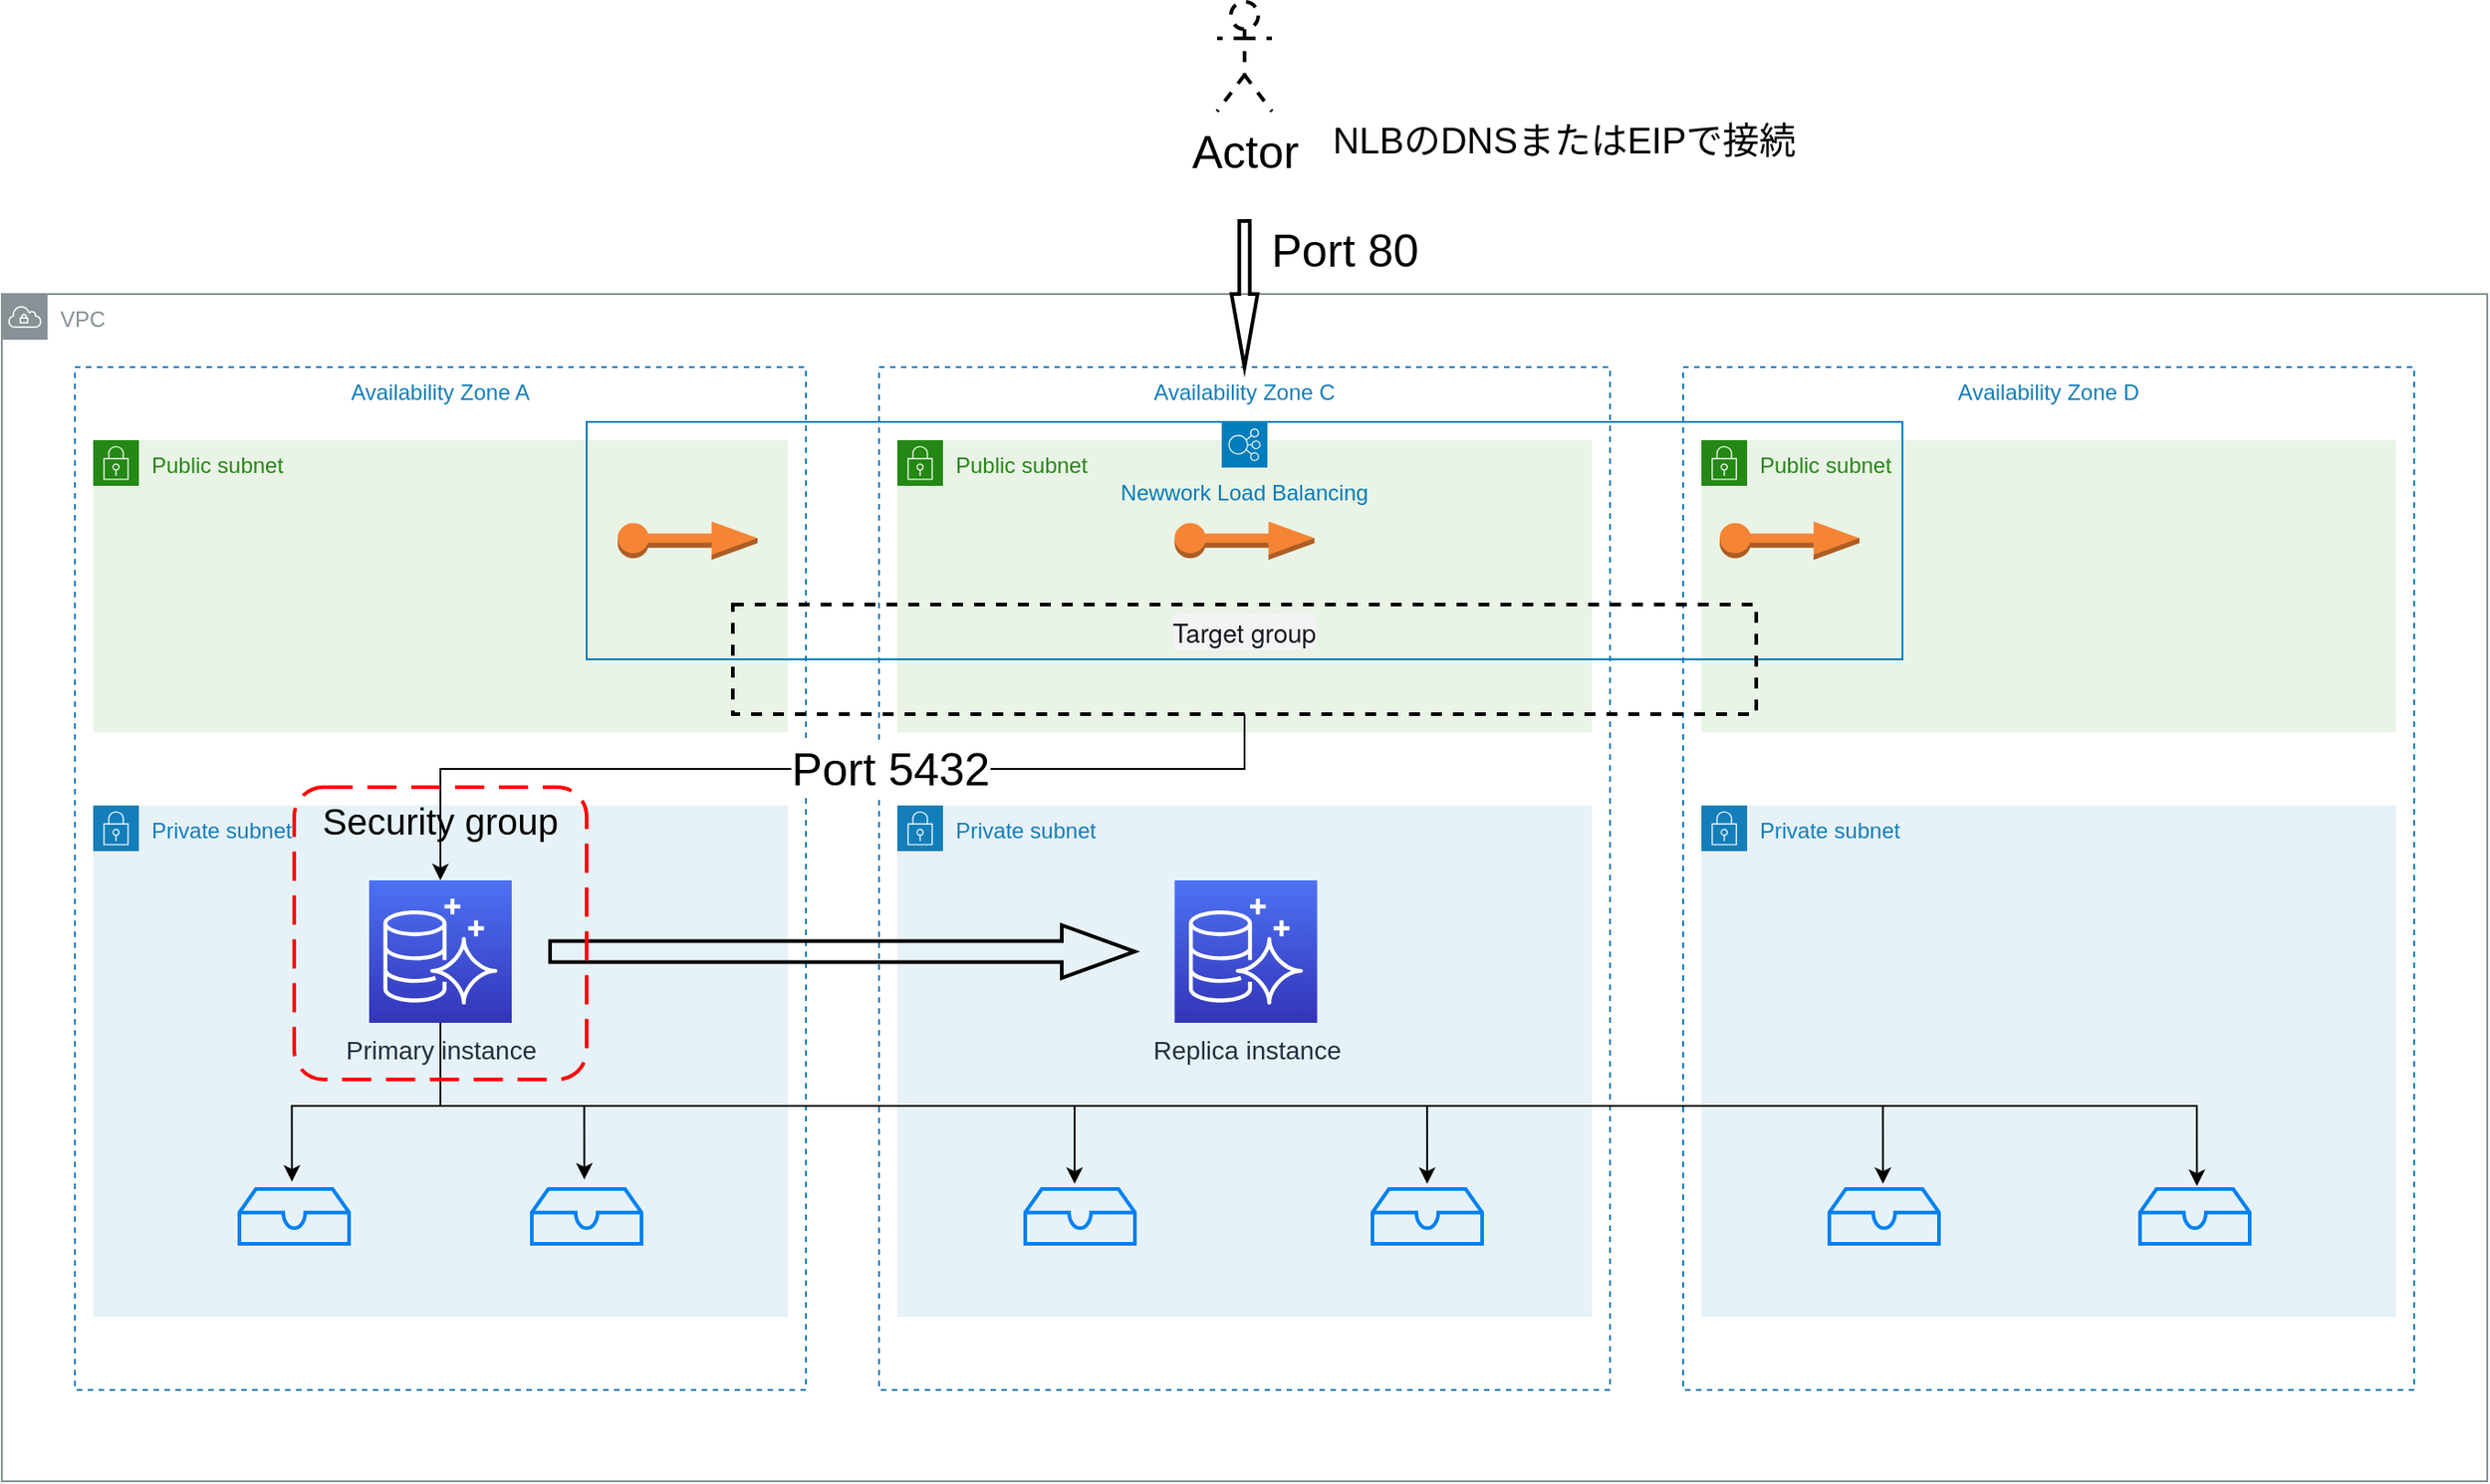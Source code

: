 <mxfile version="15.4.0" type="device"><diagram id="b1j3Dr_bXf1Yh5L2F369" name="ページ1"><mxGraphModel dx="1673" dy="2183" grid="1" gridSize="10" guides="1" tooltips="1" connect="1" arrows="1" fold="1" page="1" pageScale="1" pageWidth="827" pageHeight="1169" math="0" shadow="0"><root><mxCell id="0"/><mxCell id="1" parent="0"/><mxCell id="1X7SoYQiRoTYEgFIuz64-5" value="Public subnet" style="points=[[0,0],[0.25,0],[0.5,0],[0.75,0],[1,0],[1,0.25],[1,0.5],[1,0.75],[1,1],[0.75,1],[0.5,1],[0.25,1],[0,1],[0,0.75],[0,0.5],[0,0.25]];outlineConnect=0;gradientColor=none;html=1;whiteSpace=wrap;fontSize=12;fontStyle=0;shape=mxgraph.aws4.group;grIcon=mxgraph.aws4.group_security_group;grStroke=0;strokeColor=#248814;fillColor=#E9F3E6;verticalAlign=top;align=left;spacingLeft=30;fontColor=#248814;dashed=0;" vertex="1" parent="1"><mxGeometry x="50" y="120" width="380" height="160" as="geometry"/></mxCell><mxCell id="1X7SoYQiRoTYEgFIuz64-6" value="Public subnet" style="points=[[0,0],[0.25,0],[0.5,0],[0.75,0],[1,0],[1,0.25],[1,0.5],[1,0.75],[1,1],[0.75,1],[0.5,1],[0.25,1],[0,1],[0,0.75],[0,0.5],[0,0.25]];outlineConnect=0;gradientColor=none;html=1;whiteSpace=wrap;fontSize=12;fontStyle=0;shape=mxgraph.aws4.group;grIcon=mxgraph.aws4.group_security_group;grStroke=0;strokeColor=#248814;fillColor=#E9F3E6;verticalAlign=top;align=left;spacingLeft=30;fontColor=#248814;dashed=0;" vertex="1" parent="1"><mxGeometry x="490" y="120" width="380" height="160" as="geometry"/></mxCell><mxCell id="1X7SoYQiRoTYEgFIuz64-7" value="Public subnet" style="points=[[0,0],[0.25,0],[0.5,0],[0.75,0],[1,0],[1,0.25],[1,0.5],[1,0.75],[1,1],[0.75,1],[0.5,1],[0.25,1],[0,1],[0,0.75],[0,0.5],[0,0.25]];outlineConnect=0;gradientColor=none;html=1;whiteSpace=wrap;fontSize=12;fontStyle=0;shape=mxgraph.aws4.group;grIcon=mxgraph.aws4.group_security_group;grStroke=0;strokeColor=#248814;fillColor=#E9F3E6;verticalAlign=top;align=left;spacingLeft=30;fontColor=#248814;dashed=0;" vertex="1" parent="1"><mxGeometry x="930" y="120" width="380" height="160" as="geometry"/></mxCell><mxCell id="1X7SoYQiRoTYEgFIuz64-1" value="VPC" style="sketch=0;outlineConnect=0;gradientColor=none;html=1;whiteSpace=wrap;fontSize=12;fontStyle=0;shape=mxgraph.aws4.group;grIcon=mxgraph.aws4.group_vpc;strokeColor=#879196;fillColor=none;verticalAlign=top;align=left;spacingLeft=30;fontColor=#879196;dashed=0;" vertex="1" parent="1"><mxGeometry y="40" width="1360" height="650" as="geometry"/></mxCell><mxCell id="1X7SoYQiRoTYEgFIuz64-16" value="Newwork Load Balancing" style="sketch=0;outlineConnect=0;gradientColor=none;html=1;whiteSpace=wrap;fontSize=12;fontStyle=0;shape=mxgraph.aws4.groupCenter;grIcon=mxgraph.aws4.group_elastic_load_balancing;grStroke=1;strokeColor=#007DBC;fillColor=none;verticalAlign=top;align=center;fontColor=#007DBC;dashed=0;spacingTop=25;" vertex="1" parent="1"><mxGeometry x="320" y="110" width="720" height="130" as="geometry"/></mxCell><mxCell id="1X7SoYQiRoTYEgFIuz64-2" value="Availability Zone A" style="fillColor=none;strokeColor=#147EBA;dashed=1;verticalAlign=top;fontStyle=0;fontColor=#147EBA;" vertex="1" parent="1"><mxGeometry x="40" y="80" width="400" height="560" as="geometry"/></mxCell><mxCell id="1X7SoYQiRoTYEgFIuz64-3" value="Availability Zone C" style="fillColor=none;strokeColor=#147EBA;dashed=1;verticalAlign=top;fontStyle=0;fontColor=#147EBA;" vertex="1" parent="1"><mxGeometry x="480" y="80" width="400" height="560" as="geometry"/></mxCell><mxCell id="1X7SoYQiRoTYEgFIuz64-4" value="Availability Zone D" style="fillColor=none;strokeColor=#147EBA;dashed=1;verticalAlign=top;fontStyle=0;fontColor=#147EBA;" vertex="1" parent="1"><mxGeometry x="920" y="80" width="400" height="560" as="geometry"/></mxCell><mxCell id="1X7SoYQiRoTYEgFIuz64-8" value="Private subnet" style="points=[[0,0],[0.25,0],[0.5,0],[0.75,0],[1,0],[1,0.25],[1,0.5],[1,0.75],[1,1],[0.75,1],[0.5,1],[0.25,1],[0,1],[0,0.75],[0,0.5],[0,0.25]];outlineConnect=0;gradientColor=none;html=1;whiteSpace=wrap;fontSize=12;fontStyle=0;shape=mxgraph.aws4.group;grIcon=mxgraph.aws4.group_security_group;grStroke=0;strokeColor=#147EBA;fillColor=#E6F2F8;verticalAlign=top;align=left;spacingLeft=30;fontColor=#147EBA;dashed=0;" vertex="1" parent="1"><mxGeometry x="50" y="320" width="380" height="280" as="geometry"/></mxCell><mxCell id="1X7SoYQiRoTYEgFIuz64-9" value="Private subnet" style="points=[[0,0],[0.25,0],[0.5,0],[0.75,0],[1,0],[1,0.25],[1,0.5],[1,0.75],[1,1],[0.75,1],[0.5,1],[0.25,1],[0,1],[0,0.75],[0,0.5],[0,0.25]];outlineConnect=0;gradientColor=none;html=1;whiteSpace=wrap;fontSize=12;fontStyle=0;shape=mxgraph.aws4.group;grIcon=mxgraph.aws4.group_security_group;grStroke=0;strokeColor=#147EBA;fillColor=#E6F2F8;verticalAlign=top;align=left;spacingLeft=30;fontColor=#147EBA;dashed=0;" vertex="1" parent="1"><mxGeometry x="490" y="320" width="380" height="280" as="geometry"/></mxCell><mxCell id="1X7SoYQiRoTYEgFIuz64-10" value="Private subnet" style="points=[[0,0],[0.25,0],[0.5,0],[0.75,0],[1,0],[1,0.25],[1,0.5],[1,0.75],[1,1],[0.75,1],[0.5,1],[0.25,1],[0,1],[0,0.75],[0,0.5],[0,0.25]];outlineConnect=0;gradientColor=none;html=1;whiteSpace=wrap;fontSize=12;fontStyle=0;shape=mxgraph.aws4.group;grIcon=mxgraph.aws4.group_security_group;grStroke=0;strokeColor=#147EBA;fillColor=#E6F2F8;verticalAlign=top;align=left;spacingLeft=30;fontColor=#147EBA;dashed=0;" vertex="1" parent="1"><mxGeometry x="930" y="320" width="380" height="280" as="geometry"/></mxCell><mxCell id="1X7SoYQiRoTYEgFIuz64-11" value="" style="outlineConnect=0;dashed=0;verticalLabelPosition=bottom;verticalAlign=top;align=center;html=1;shape=mxgraph.aws3.elastic_ip;fillColor=#F58534;gradientColor=none;" vertex="1" parent="1"><mxGeometry x="337" y="164.5" width="76.5" height="21" as="geometry"/></mxCell><mxCell id="1X7SoYQiRoTYEgFIuz64-12" value="" style="outlineConnect=0;dashed=0;verticalLabelPosition=bottom;verticalAlign=top;align=center;html=1;shape=mxgraph.aws3.elastic_ip;fillColor=#F58534;gradientColor=none;" vertex="1" parent="1"><mxGeometry x="641.75" y="164.5" width="76.5" height="21" as="geometry"/></mxCell><mxCell id="1X7SoYQiRoTYEgFIuz64-13" value="" style="outlineConnect=0;dashed=0;verticalLabelPosition=bottom;verticalAlign=top;align=center;html=1;shape=mxgraph.aws3.elastic_ip;fillColor=#F58534;gradientColor=none;" vertex="1" parent="1"><mxGeometry x="940" y="164.5" width="76.5" height="21" as="geometry"/></mxCell><mxCell id="1X7SoYQiRoTYEgFIuz64-30" style="edgeStyle=orthogonalEdgeStyle;rounded=0;orthogonalLoop=1;jettySize=auto;html=1;exitX=0.5;exitY=1;exitDx=0;exitDy=0;exitPerimeter=0;entryX=0.479;entryY=-0.133;entryDx=0;entryDy=0;entryPerimeter=0;fontSize=14;" edge="1" parent="1" source="1X7SoYQiRoTYEgFIuz64-15" target="1X7SoYQiRoTYEgFIuz64-22"><mxGeometry relative="1" as="geometry"/></mxCell><mxCell id="1X7SoYQiRoTYEgFIuz64-31" style="edgeStyle=orthogonalEdgeStyle;rounded=0;orthogonalLoop=1;jettySize=auto;html=1;exitX=0.5;exitY=1;exitDx=0;exitDy=0;exitPerimeter=0;entryX=0.479;entryY=-0.173;entryDx=0;entryDy=0;entryPerimeter=0;fontSize=14;" edge="1" parent="1" source="1X7SoYQiRoTYEgFIuz64-15" target="1X7SoYQiRoTYEgFIuz64-23"><mxGeometry relative="1" as="geometry"/></mxCell><mxCell id="1X7SoYQiRoTYEgFIuz64-32" style="edgeStyle=orthogonalEdgeStyle;rounded=0;orthogonalLoop=1;jettySize=auto;html=1;exitX=0.5;exitY=1;exitDx=0;exitDy=0;exitPerimeter=0;entryX=0.45;entryY=-0.094;entryDx=0;entryDy=0;entryPerimeter=0;fontSize=14;" edge="1" parent="1" source="1X7SoYQiRoTYEgFIuz64-15" target="1X7SoYQiRoTYEgFIuz64-24"><mxGeometry relative="1" as="geometry"/></mxCell><mxCell id="1X7SoYQiRoTYEgFIuz64-33" style="edgeStyle=orthogonalEdgeStyle;rounded=0;orthogonalLoop=1;jettySize=auto;html=1;exitX=0.5;exitY=1;exitDx=0;exitDy=0;exitPerimeter=0;entryX=0.499;entryY=-0.094;entryDx=0;entryDy=0;entryPerimeter=0;fontSize=14;" edge="1" parent="1" source="1X7SoYQiRoTYEgFIuz64-15" target="1X7SoYQiRoTYEgFIuz64-25"><mxGeometry relative="1" as="geometry"/></mxCell><mxCell id="1X7SoYQiRoTYEgFIuz64-34" style="edgeStyle=orthogonalEdgeStyle;rounded=0;orthogonalLoop=1;jettySize=auto;html=1;exitX=0.5;exitY=1;exitDx=0;exitDy=0;exitPerimeter=0;entryX=0.489;entryY=-0.094;entryDx=0;entryDy=0;entryPerimeter=0;fontSize=14;" edge="1" parent="1" source="1X7SoYQiRoTYEgFIuz64-15" target="1X7SoYQiRoTYEgFIuz64-26"><mxGeometry relative="1" as="geometry"/></mxCell><mxCell id="1X7SoYQiRoTYEgFIuz64-35" style="edgeStyle=orthogonalEdgeStyle;rounded=0;orthogonalLoop=1;jettySize=auto;html=1;exitX=0.5;exitY=1;exitDx=0;exitDy=0;exitPerimeter=0;entryX=0.519;entryY=-0.055;entryDx=0;entryDy=0;entryPerimeter=0;fontSize=14;" edge="1" parent="1" source="1X7SoYQiRoTYEgFIuz64-15" target="1X7SoYQiRoTYEgFIuz64-27"><mxGeometry relative="1" as="geometry"/></mxCell><mxCell id="1X7SoYQiRoTYEgFIuz64-15" value="Primary instance" style="sketch=0;points=[[0,0,0],[0.25,0,0],[0.5,0,0],[0.75,0,0],[1,0,0],[0,1,0],[0.25,1,0],[0.5,1,0],[0.75,1,0],[1,1,0],[0,0.25,0],[0,0.5,0],[0,0.75,0],[1,0.25,0],[1,0.5,0],[1,0.75,0]];outlineConnect=0;fontColor=#232F3E;gradientColor=#4D72F3;gradientDirection=north;fillColor=#3334B9;strokeColor=#ffffff;dashed=0;verticalLabelPosition=bottom;verticalAlign=top;align=center;html=1;fontSize=14;fontStyle=0;aspect=fixed;shape=mxgraph.aws4.resourceIcon;resIcon=mxgraph.aws4.aurora;" vertex="1" parent="1"><mxGeometry x="201" y="361" width="78" height="78" as="geometry"/></mxCell><mxCell id="1X7SoYQiRoTYEgFIuz64-40" style="edgeStyle=orthogonalEdgeStyle;rounded=0;orthogonalLoop=1;jettySize=auto;html=1;exitX=0.5;exitY=1;exitDx=0;exitDy=0;entryX=0.5;entryY=0;entryDx=0;entryDy=0;entryPerimeter=0;fontSize=16;" edge="1" parent="1" source="1X7SoYQiRoTYEgFIuz64-19" target="1X7SoYQiRoTYEgFIuz64-15"><mxGeometry relative="1" as="geometry"><Array as="points"><mxPoint x="680" y="300"/><mxPoint x="240" y="300"/></Array></mxGeometry></mxCell><mxCell id="1X7SoYQiRoTYEgFIuz64-41" value="Port 5432" style="edgeLabel;html=1;align=center;verticalAlign=middle;resizable=0;points=[];fontSize=25;" vertex="1" connectable="0" parent="1X7SoYQiRoTYEgFIuz64-40"><mxGeometry x="-0.155" y="-1" relative="1" as="geometry"><mxPoint as="offset"/></mxGeometry></mxCell><mxCell id="1X7SoYQiRoTYEgFIuz64-19" value="&lt;span style=&quot;color: rgb(22, 25, 31); font-family: &amp;quot;amazon ember&amp;quot;, &amp;quot;helvetica neue&amp;quot;, roboto, arial, sans-serif; font-size: 14px; text-align: left; background-color: rgb(242, 243, 243);&quot;&gt;Target group&lt;/span&gt;" style="rounded=0;whiteSpace=wrap;html=1;fillColor=none;verticalAlign=top;fontSize=14;dashed=1;strokeWidth=2;" vertex="1" parent="1"><mxGeometry x="400" y="210" width="560" height="60" as="geometry"/></mxCell><mxCell id="1X7SoYQiRoTYEgFIuz64-21" value="Replica&amp;nbsp;instance" style="sketch=0;points=[[0,0,0],[0.25,0,0],[0.5,0,0],[0.75,0,0],[1,0,0],[0,1,0],[0.25,1,0],[0.5,1,0],[0.75,1,0],[1,1,0],[0,0.25,0],[0,0.5,0],[0,0.75,0],[1,0.25,0],[1,0.5,0],[1,0.75,0]];outlineConnect=0;fontColor=#232F3E;gradientColor=#4D72F3;gradientDirection=north;fillColor=#3334B9;strokeColor=#ffffff;dashed=0;verticalLabelPosition=bottom;verticalAlign=top;align=center;html=1;fontSize=14;fontStyle=0;aspect=fixed;shape=mxgraph.aws4.resourceIcon;resIcon=mxgraph.aws4.aurora;" vertex="1" parent="1"><mxGeometry x="641.75" y="361" width="78" height="78" as="geometry"/></mxCell><mxCell id="1X7SoYQiRoTYEgFIuz64-22" value="" style="html=1;verticalLabelPosition=bottom;align=center;labelBackgroundColor=#ffffff;verticalAlign=top;strokeWidth=2;strokeColor=#0080F0;shadow=0;dashed=0;shape=mxgraph.ios7.icons.storage;fontSize=14;fillColor=none;" vertex="1" parent="1"><mxGeometry x="130" y="530" width="60" height="30" as="geometry"/></mxCell><mxCell id="1X7SoYQiRoTYEgFIuz64-23" value="" style="html=1;verticalLabelPosition=bottom;align=center;labelBackgroundColor=#ffffff;verticalAlign=top;strokeWidth=2;strokeColor=#0080F0;shadow=0;dashed=0;shape=mxgraph.ios7.icons.storage;fontSize=14;fillColor=none;" vertex="1" parent="1"><mxGeometry x="290" y="530" width="60" height="30" as="geometry"/></mxCell><mxCell id="1X7SoYQiRoTYEgFIuz64-24" value="" style="html=1;verticalLabelPosition=bottom;align=center;labelBackgroundColor=#ffffff;verticalAlign=top;strokeWidth=2;strokeColor=#0080F0;shadow=0;dashed=0;shape=mxgraph.ios7.icons.storage;fontSize=14;fillColor=none;" vertex="1" parent="1"><mxGeometry x="560" y="530" width="60" height="30" as="geometry"/></mxCell><mxCell id="1X7SoYQiRoTYEgFIuz64-25" value="" style="html=1;verticalLabelPosition=bottom;align=center;labelBackgroundColor=#ffffff;verticalAlign=top;strokeWidth=2;strokeColor=#0080F0;shadow=0;dashed=0;shape=mxgraph.ios7.icons.storage;fontSize=14;fillColor=none;" vertex="1" parent="1"><mxGeometry x="750" y="530" width="60" height="30" as="geometry"/></mxCell><mxCell id="1X7SoYQiRoTYEgFIuz64-26" value="" style="html=1;verticalLabelPosition=bottom;align=center;labelBackgroundColor=#ffffff;verticalAlign=top;strokeWidth=2;strokeColor=#0080F0;shadow=0;dashed=0;shape=mxgraph.ios7.icons.storage;fontSize=14;fillColor=none;" vertex="1" parent="1"><mxGeometry x="1000" y="530" width="60" height="30" as="geometry"/></mxCell><mxCell id="1X7SoYQiRoTYEgFIuz64-27" value="" style="html=1;verticalLabelPosition=bottom;align=center;labelBackgroundColor=#ffffff;verticalAlign=top;strokeWidth=2;strokeColor=#0080F0;shadow=0;dashed=0;shape=mxgraph.ios7.icons.storage;fontSize=14;fillColor=none;" vertex="1" parent="1"><mxGeometry x="1170" y="530" width="60" height="30" as="geometry"/></mxCell><mxCell id="1X7SoYQiRoTYEgFIuz64-36" value="" style="html=1;shadow=0;dashed=0;align=center;verticalAlign=middle;shape=mxgraph.arrows2.arrow;dy=0.6;dx=40;notch=0;fontSize=14;strokeWidth=2;fillColor=none;" vertex="1" parent="1"><mxGeometry x="300" y="385.5" width="320" height="29" as="geometry"/></mxCell><mxCell id="1X7SoYQiRoTYEgFIuz64-42" value="Actor" style="shape=umlActor;verticalLabelPosition=bottom;verticalAlign=top;html=1;outlineConnect=0;dashed=1;fontSize=25;strokeWidth=2;fillColor=none;" vertex="1" parent="1"><mxGeometry x="665" y="-120" width="30" height="60" as="geometry"/></mxCell><mxCell id="1X7SoYQiRoTYEgFIuz64-43" value="" style="html=1;shadow=0;dashed=0;align=center;verticalAlign=middle;shape=mxgraph.arrows2.arrow;dy=0.6;dx=40;direction=south;notch=0;fontSize=25;strokeWidth=2;fillColor=none;" vertex="1" parent="1"><mxGeometry x="672.87" width="14.25" height="80" as="geometry"/></mxCell><mxCell id="1X7SoYQiRoTYEgFIuz64-44" value="Port 80" style="text;html=1;strokeColor=none;fillColor=none;align=center;verticalAlign=middle;whiteSpace=wrap;rounded=0;dashed=1;fontSize=25;" vertex="1" parent="1"><mxGeometry x="690" width="90" height="30" as="geometry"/></mxCell><mxCell id="1X7SoYQiRoTYEgFIuz64-45" value="Security group" style="rounded=1;arcSize=10;dashed=1;strokeColor=#ff0000;fillColor=none;gradientColor=none;dashPattern=8 4;strokeWidth=2;fontSize=20;verticalAlign=top;" vertex="1" parent="1"><mxGeometry x="160" y="310" width="160" height="160" as="geometry"/></mxCell><mxCell id="1X7SoYQiRoTYEgFIuz64-46" value="NLBのDNSまたはEIPで接続" style="text;html=1;strokeColor=none;fillColor=none;align=center;verticalAlign=middle;whiteSpace=wrap;rounded=0;dashed=1;fontSize=20;" vertex="1" parent="1"><mxGeometry x="720" y="-60" width="270" height="30" as="geometry"/></mxCell></root></mxGraphModel></diagram></mxfile>